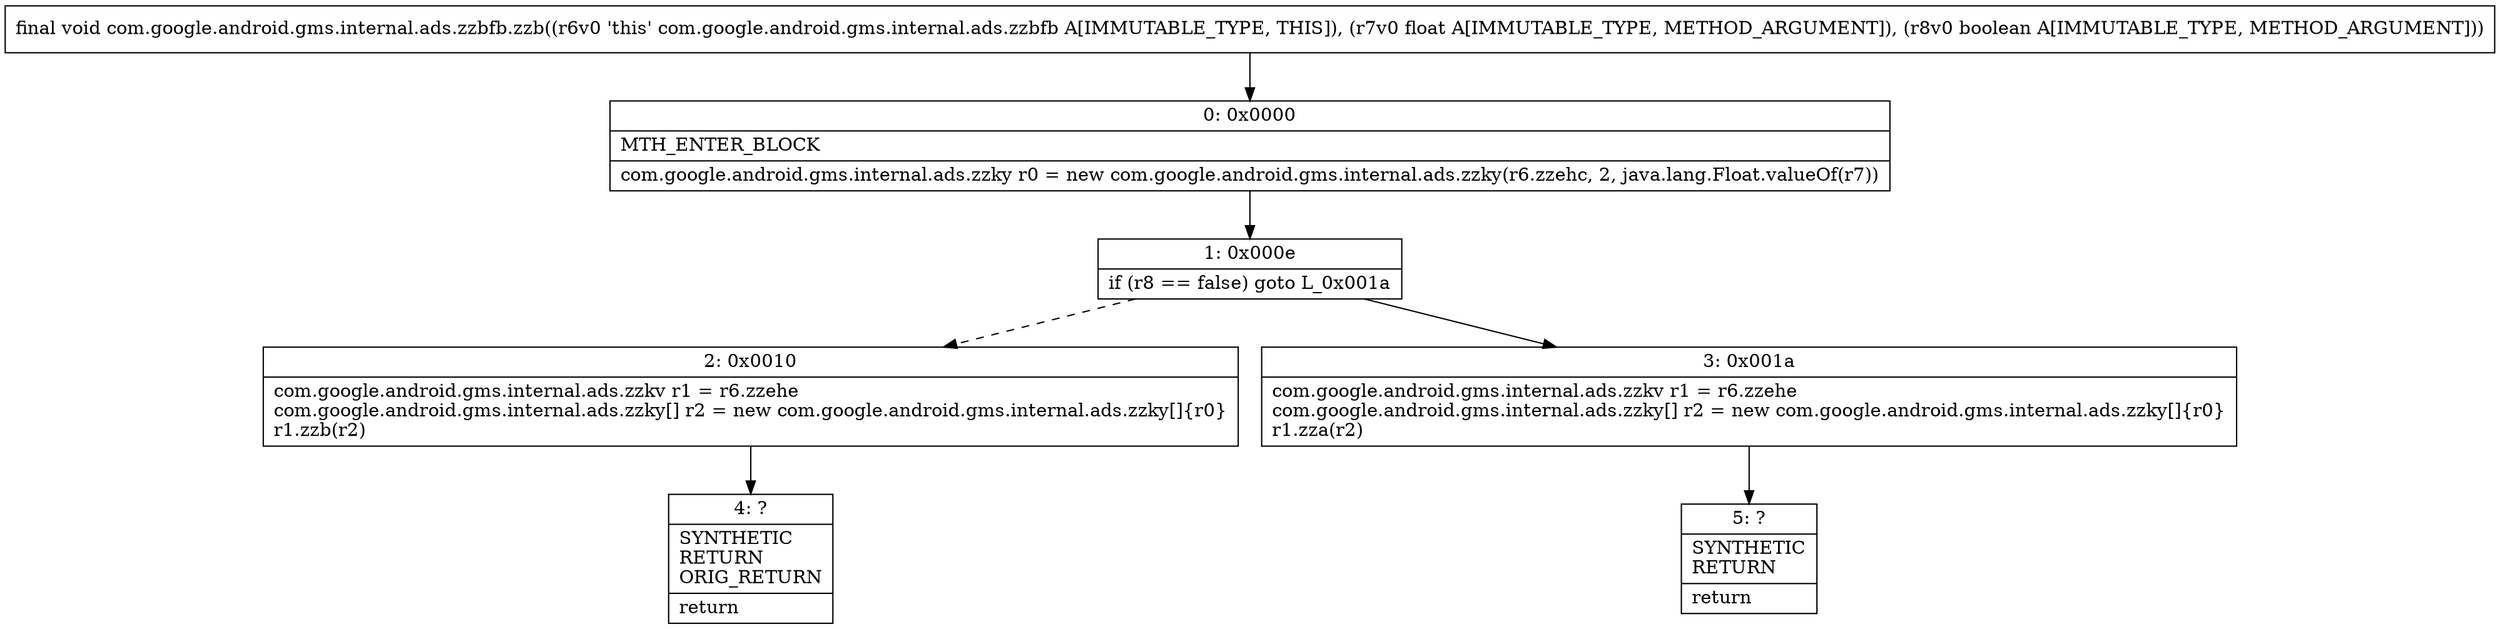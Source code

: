 digraph "CFG forcom.google.android.gms.internal.ads.zzbfb.zzb(FZ)V" {
Node_0 [shape=record,label="{0\:\ 0x0000|MTH_ENTER_BLOCK\l|com.google.android.gms.internal.ads.zzky r0 = new com.google.android.gms.internal.ads.zzky(r6.zzehc, 2, java.lang.Float.valueOf(r7))\l}"];
Node_1 [shape=record,label="{1\:\ 0x000e|if (r8 == false) goto L_0x001a\l}"];
Node_2 [shape=record,label="{2\:\ 0x0010|com.google.android.gms.internal.ads.zzkv r1 = r6.zzehe\lcom.google.android.gms.internal.ads.zzky[] r2 = new com.google.android.gms.internal.ads.zzky[]\{r0\}\lr1.zzb(r2)\l}"];
Node_3 [shape=record,label="{3\:\ 0x001a|com.google.android.gms.internal.ads.zzkv r1 = r6.zzehe\lcom.google.android.gms.internal.ads.zzky[] r2 = new com.google.android.gms.internal.ads.zzky[]\{r0\}\lr1.zza(r2)\l}"];
Node_4 [shape=record,label="{4\:\ ?|SYNTHETIC\lRETURN\lORIG_RETURN\l|return\l}"];
Node_5 [shape=record,label="{5\:\ ?|SYNTHETIC\lRETURN\l|return\l}"];
MethodNode[shape=record,label="{final void com.google.android.gms.internal.ads.zzbfb.zzb((r6v0 'this' com.google.android.gms.internal.ads.zzbfb A[IMMUTABLE_TYPE, THIS]), (r7v0 float A[IMMUTABLE_TYPE, METHOD_ARGUMENT]), (r8v0 boolean A[IMMUTABLE_TYPE, METHOD_ARGUMENT])) }"];
MethodNode -> Node_0;
Node_0 -> Node_1;
Node_1 -> Node_2[style=dashed];
Node_1 -> Node_3;
Node_2 -> Node_4;
Node_3 -> Node_5;
}

